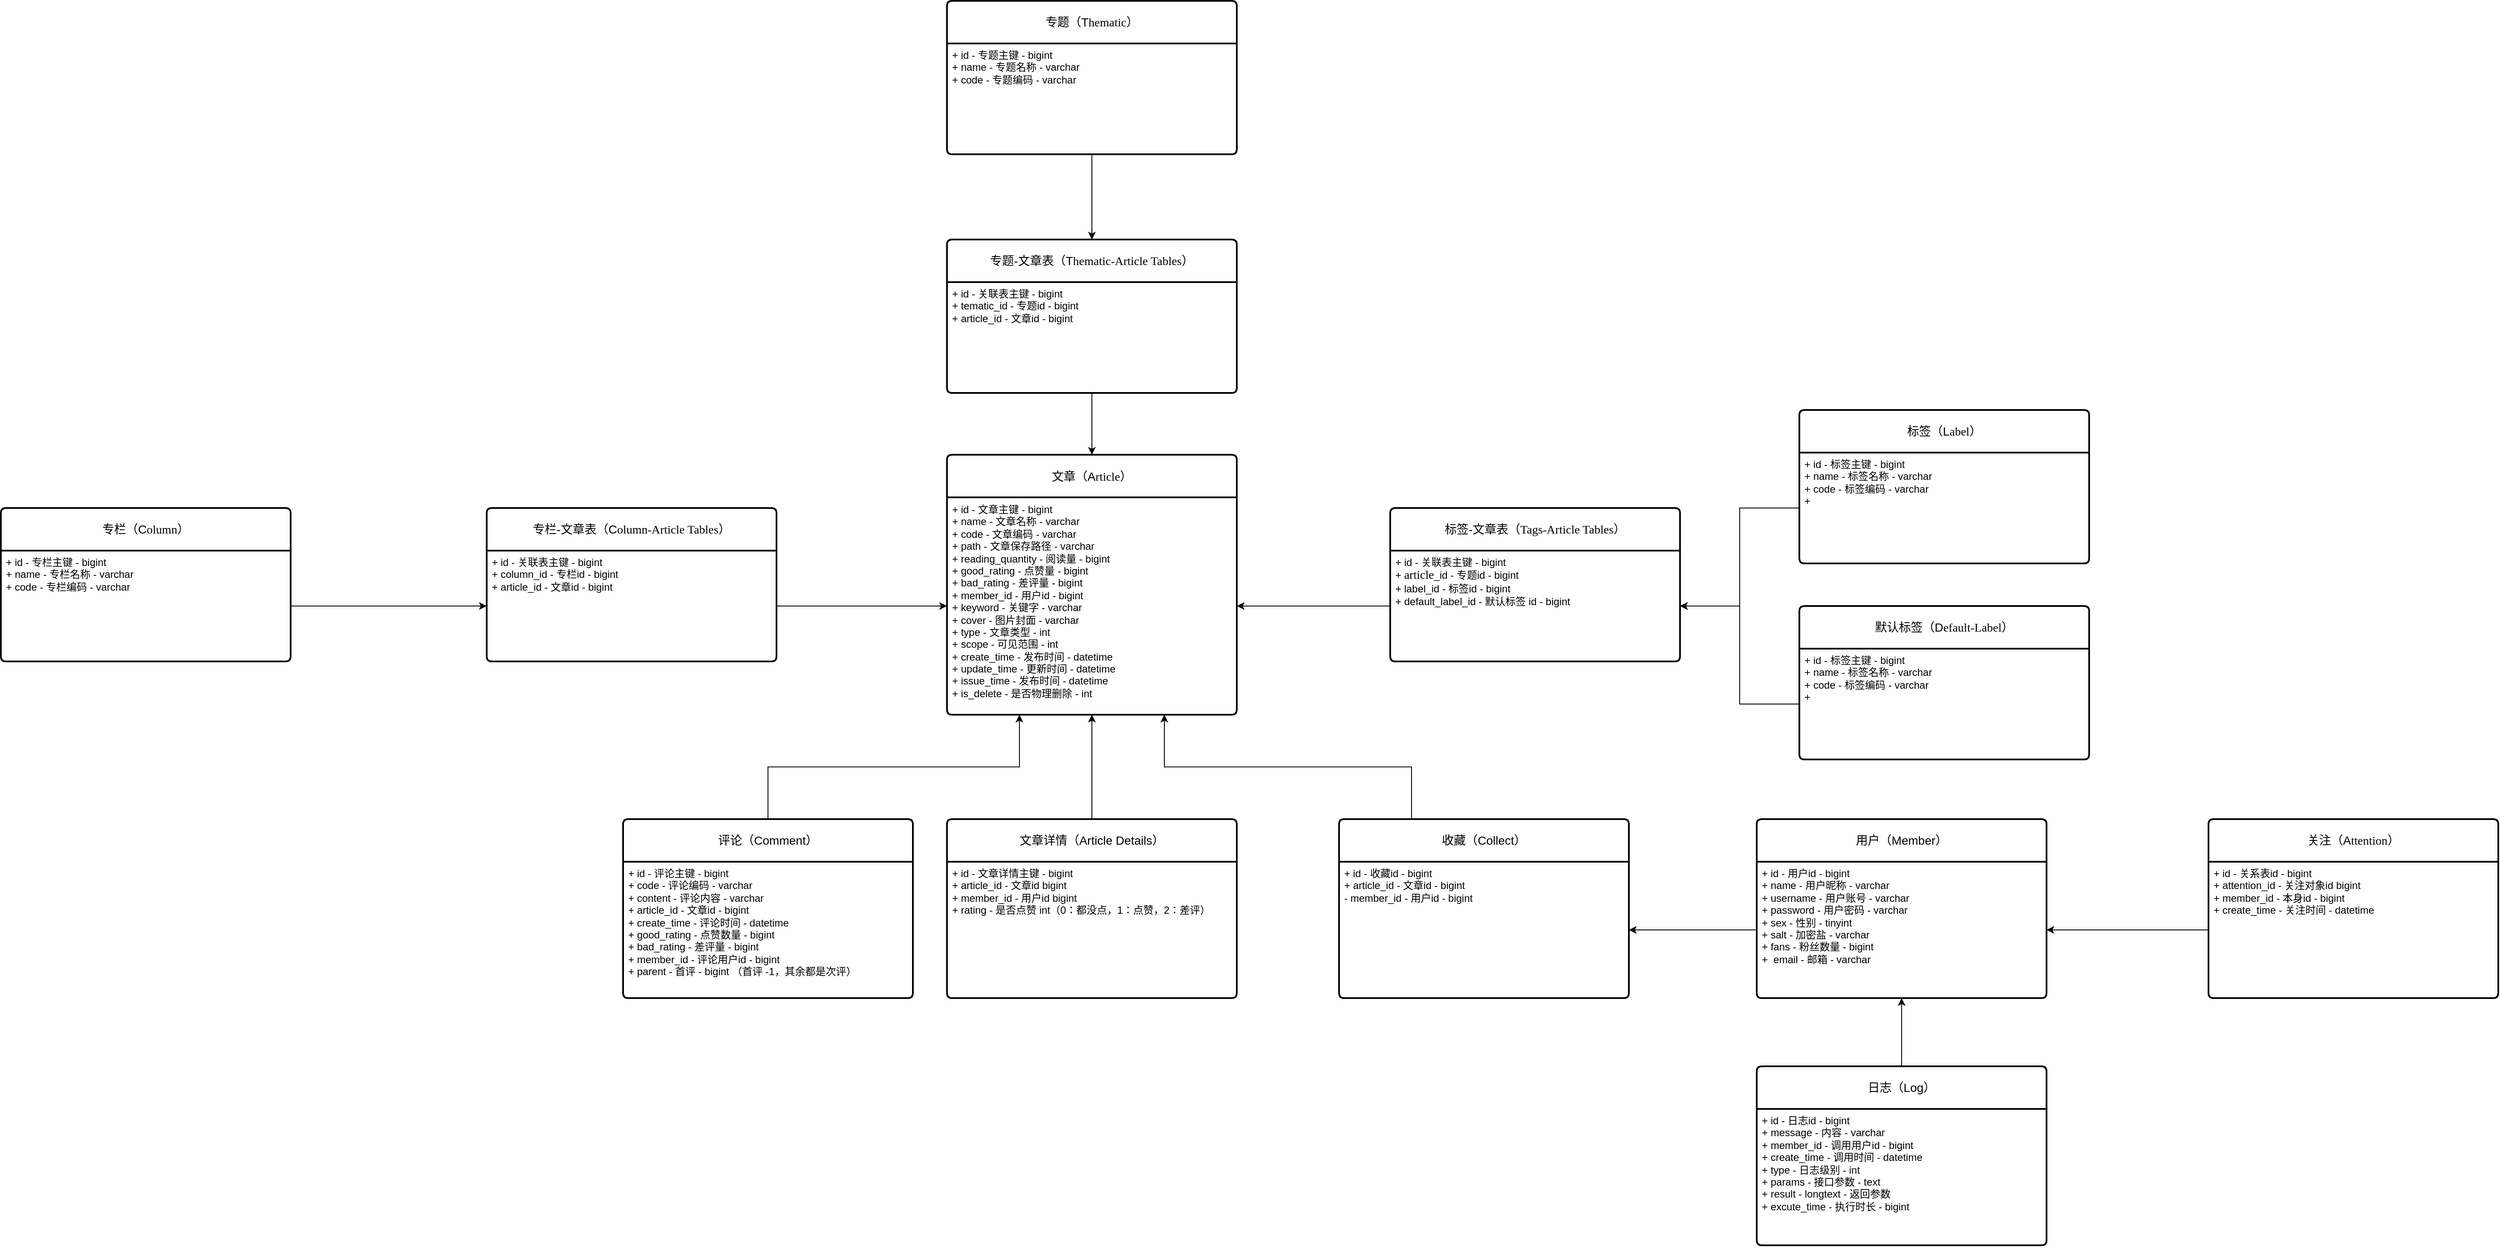 <mxfile version="27.0.6" pages="2">
  <diagram name="数据库结构" id="I1ErNXHB0BoW2DpfOcAM">
    <mxGraphModel dx="3080" dy="1946" grid="1" gridSize="10" guides="1" tooltips="1" connect="1" arrows="1" fold="1" page="1" pageScale="1" pageWidth="827" pageHeight="1169" math="0" shadow="0">
      <root>
        <mxCell id="0" />
        <mxCell id="1" parent="0" />
        <mxCell id="AwYpqpUh4EfOczfZwocW-6" value="专题（T&lt;span style=&quot;font-family: 微软雅黑; text-align: start; white-space-collapse: preserve;&quot;&gt;hematic&lt;/span&gt;）" style="swimlane;childLayout=stackLayout;horizontal=1;startSize=50;horizontalStack=0;rounded=1;fontSize=14;fontStyle=0;strokeWidth=2;resizeParent=0;resizeLast=1;shadow=0;dashed=0;align=center;arcSize=4;whiteSpace=wrap;html=1;" parent="1" vertex="1">
          <mxGeometry x="100" y="-280" width="340" height="180" as="geometry" />
        </mxCell>
        <mxCell id="AwYpqpUh4EfOczfZwocW-7" value="+ id - 专题主键 - bigint&lt;br&gt;+ name - 专题名称 - varchar&lt;br&gt;+ code - 专题编码 - varchar" style="align=left;strokeColor=none;fillColor=none;spacingLeft=4;spacingRight=4;fontSize=12;verticalAlign=top;resizable=0;rotatable=0;part=1;html=1;whiteSpace=wrap;" parent="AwYpqpUh4EfOczfZwocW-6" vertex="1">
          <mxGeometry y="50" width="340" height="130" as="geometry" />
        </mxCell>
        <mxCell id="AwYpqpUh4EfOczfZwocW-9" value="标签（L&lt;span style=&quot;font-family: 微软雅黑; text-align: start; white-space-collapse: preserve;&quot;&gt;abel&lt;/span&gt;）" style="swimlane;childLayout=stackLayout;horizontal=1;startSize=50;horizontalStack=0;rounded=1;fontSize=14;fontStyle=0;strokeWidth=2;resizeParent=0;resizeLast=1;shadow=0;dashed=0;align=center;arcSize=4;whiteSpace=wrap;html=1;" parent="1" vertex="1">
          <mxGeometry x="1100" y="200" width="340" height="180" as="geometry" />
        </mxCell>
        <mxCell id="AwYpqpUh4EfOczfZwocW-10" value="+ id - 标签主键 - bigint&lt;br&gt;+ name - 标签名称 - varchar&lt;br&gt;+ code - 标签编码 - varchar&lt;div&gt;+&amp;nbsp;&lt;/div&gt;" style="align=left;strokeColor=none;fillColor=none;spacingLeft=4;spacingRight=4;fontSize=12;verticalAlign=top;resizable=0;rotatable=0;part=1;html=1;whiteSpace=wrap;" parent="AwYpqpUh4EfOczfZwocW-9" vertex="1">
          <mxGeometry y="50" width="340" height="130" as="geometry" />
        </mxCell>
        <mxCell id="AwYpqpUh4EfOczfZwocW-11" value="标签-文章表（&lt;span style=&quot;font-family: 微软雅黑; text-align: start; white-space-collapse: preserve;&quot;&gt;Tags-Article Tables&lt;/span&gt;）" style="swimlane;childLayout=stackLayout;horizontal=1;startSize=50;horizontalStack=0;rounded=1;fontSize=14;fontStyle=0;strokeWidth=2;resizeParent=0;resizeLast=1;shadow=0;dashed=0;align=center;arcSize=4;whiteSpace=wrap;html=1;" parent="1" vertex="1">
          <mxGeometry x="620" y="315" width="340" height="180" as="geometry" />
        </mxCell>
        <mxCell id="AwYpqpUh4EfOczfZwocW-12" value="+ id - 关联表主键 - bigint&lt;div&gt;+ &lt;font face=&quot;微软雅黑&quot;&gt;&lt;span style=&quot;font-size: 14px; white-space-collapse: preserve;&quot;&gt;article&lt;/span&gt;&lt;/font&gt;_id - 专题id - bigint&lt;/div&gt;&lt;div&gt;+ label_id - 标签id - bigint&lt;/div&gt;&lt;div&gt;+ default_label_id - 默认标签 id - bigint&lt;/div&gt;" style="align=left;strokeColor=none;fillColor=none;spacingLeft=4;spacingRight=4;fontSize=12;verticalAlign=top;resizable=0;rotatable=0;part=1;html=1;whiteSpace=wrap;" parent="AwYpqpUh4EfOczfZwocW-11" vertex="1">
          <mxGeometry y="50" width="340" height="130" as="geometry" />
        </mxCell>
        <mxCell id="AwYpqpUh4EfOczfZwocW-13" value="默认标签（D&lt;span style=&quot;font-family: 微软雅黑; text-align: start; white-space-collapse: preserve;&quot;&gt;efault-L&lt;/span&gt;&lt;span style=&quot;font-family: 微软雅黑; text-align: start; white-space-collapse: preserve;&quot;&gt;abel&lt;/span&gt;）" style="swimlane;childLayout=stackLayout;horizontal=1;startSize=50;horizontalStack=0;rounded=1;fontSize=14;fontStyle=0;strokeWidth=2;resizeParent=0;resizeLast=1;shadow=0;dashed=0;align=center;arcSize=4;whiteSpace=wrap;html=1;" parent="1" vertex="1">
          <mxGeometry x="1100" y="430" width="340" height="180" as="geometry" />
        </mxCell>
        <mxCell id="AwYpqpUh4EfOczfZwocW-14" value="+ id - 标签主键 - bigint&lt;br&gt;+ name - 标签名称 - varchar&lt;br&gt;+ code - 标签编码 - varchar&lt;div&gt;+&amp;nbsp;&lt;/div&gt;" style="align=left;strokeColor=none;fillColor=none;spacingLeft=4;spacingRight=4;fontSize=12;verticalAlign=top;resizable=0;rotatable=0;part=1;html=1;whiteSpace=wrap;" parent="AwYpqpUh4EfOczfZwocW-13" vertex="1">
          <mxGeometry y="50" width="340" height="130" as="geometry" />
        </mxCell>
        <mxCell id="AwYpqpUh4EfOczfZwocW-15" value="文章（A&lt;span style=&quot;font-family: 微软雅黑; text-align: start; white-space-collapse: preserve;&quot;&gt;rticle&lt;/span&gt;）" style="swimlane;childLayout=stackLayout;horizontal=1;startSize=50;horizontalStack=0;rounded=1;fontSize=14;fontStyle=0;strokeWidth=2;resizeParent=0;resizeLast=1;shadow=0;dashed=0;align=center;arcSize=4;whiteSpace=wrap;html=1;" parent="1" vertex="1">
          <mxGeometry x="100" y="252.5" width="340" height="305" as="geometry" />
        </mxCell>
        <mxCell id="AwYpqpUh4EfOczfZwocW-16" value="+ id - 文章主键 - bigint&lt;br&gt;+ name - 文章名称 - varchar&lt;br&gt;+ code - 文章编码 - varchar&lt;div&gt;+ path - 文章保存路径 - varchar&lt;/div&gt;&lt;div&gt;+ reading_quantity - 阅读量 - bigint&lt;/div&gt;&lt;div&gt;+ good_rating - 点赞量 - bigint&lt;/div&gt;&lt;div&gt;+ bad_rating - 差评量 - bigint&lt;/div&gt;&lt;div&gt;+ member_id - 用户id - bigint&lt;/div&gt;&lt;div&gt;+ keyword - 关键字 - varchar&lt;/div&gt;&lt;div&gt;+ cover - 图片封面 - varchar&lt;/div&gt;&lt;div&gt;+ type - 文章类型 - int&lt;/div&gt;&lt;div&gt;+ scope - 可见范围 - int&lt;/div&gt;&lt;div&gt;+ create_time - 发布时间 - datetime&lt;/div&gt;&lt;div&gt;+ update_time - 更新时间 - datetime&lt;/div&gt;&lt;div&gt;+ issue_time - 发布时间 - datetime&lt;/div&gt;&lt;div&gt;+ is_delete - 是否物理删除 - int&lt;/div&gt;" style="align=left;strokeColor=none;fillColor=none;spacingLeft=4;spacingRight=4;fontSize=12;verticalAlign=top;resizable=0;rotatable=0;part=1;html=1;whiteSpace=wrap;" parent="AwYpqpUh4EfOczfZwocW-15" vertex="1">
          <mxGeometry y="50" width="340" height="255" as="geometry" />
        </mxCell>
        <mxCell id="AwYpqpUh4EfOczfZwocW-17" value="专题-文章表（T&lt;span style=&quot;font-family: 微软雅黑; text-align: start; white-space-collapse: preserve;&quot;&gt;hematic-Article Tables&lt;/span&gt;）" style="swimlane;childLayout=stackLayout;horizontal=1;startSize=50;horizontalStack=0;rounded=1;fontSize=14;fontStyle=0;strokeWidth=2;resizeParent=0;resizeLast=1;shadow=0;dashed=0;align=center;arcSize=4;whiteSpace=wrap;html=1;" parent="1" vertex="1">
          <mxGeometry x="100" width="340" height="180" as="geometry" />
        </mxCell>
        <mxCell id="AwYpqpUh4EfOczfZwocW-18" value="+ id - 关联表主键 - bigint&lt;br&gt;+ tematic_id - 专题id - bigint&lt;div&gt;+ article_id - 文章id - bigint&lt;/div&gt;" style="align=left;strokeColor=none;fillColor=none;spacingLeft=4;spacingRight=4;fontSize=12;verticalAlign=top;resizable=0;rotatable=0;part=1;html=1;whiteSpace=wrap;" parent="AwYpqpUh4EfOczfZwocW-17" vertex="1">
          <mxGeometry y="50" width="340" height="130" as="geometry" />
        </mxCell>
        <mxCell id="AwYpqpUh4EfOczfZwocW-19" value="专栏-文章表（C&lt;span style=&quot;font-family: 微软雅黑; text-align: start; white-space-collapse: preserve;&quot;&gt;olumn-Article Tables&lt;/span&gt;）" style="swimlane;childLayout=stackLayout;horizontal=1;startSize=50;horizontalStack=0;rounded=1;fontSize=14;fontStyle=0;strokeWidth=2;resizeParent=0;resizeLast=1;shadow=0;dashed=0;align=center;arcSize=4;whiteSpace=wrap;html=1;" parent="1" vertex="1">
          <mxGeometry x="-440" y="315" width="340" height="180" as="geometry" />
        </mxCell>
        <mxCell id="AwYpqpUh4EfOczfZwocW-20" value="+ id - 关联表主键 - bigint&lt;br&gt;+ column_id - 专栏id - bigint&lt;br&gt;+ article_id - 文章id - bigint" style="align=left;strokeColor=none;fillColor=none;spacingLeft=4;spacingRight=4;fontSize=12;verticalAlign=top;resizable=0;rotatable=0;part=1;html=1;whiteSpace=wrap;" parent="AwYpqpUh4EfOczfZwocW-19" vertex="1">
          <mxGeometry y="50" width="340" height="130" as="geometry" />
        </mxCell>
        <mxCell id="AwYpqpUh4EfOczfZwocW-21" value="专栏（C&lt;span style=&quot;font-family: 微软雅黑; text-align: start; white-space-collapse: preserve;&quot;&gt;olumn&lt;/span&gt;）" style="swimlane;childLayout=stackLayout;horizontal=1;startSize=50;horizontalStack=0;rounded=1;fontSize=14;fontStyle=0;strokeWidth=2;resizeParent=0;resizeLast=1;shadow=0;dashed=0;align=center;arcSize=4;whiteSpace=wrap;html=1;" parent="1" vertex="1">
          <mxGeometry x="-1010" y="315" width="340" height="180" as="geometry" />
        </mxCell>
        <mxCell id="AwYpqpUh4EfOczfZwocW-22" value="+ id - 专栏主键 - bigint&lt;br&gt;+ name - 专栏名称 - varchar&lt;br&gt;+ code - 专栏编码 - varchar" style="align=left;strokeColor=none;fillColor=none;spacingLeft=4;spacingRight=4;fontSize=12;verticalAlign=top;resizable=0;rotatable=0;part=1;html=1;whiteSpace=wrap;" parent="AwYpqpUh4EfOczfZwocW-21" vertex="1">
          <mxGeometry y="50" width="340" height="130" as="geometry" />
        </mxCell>
        <mxCell id="AwYpqpUh4EfOczfZwocW-23" style="edgeStyle=orthogonalEdgeStyle;rounded=0;orthogonalLoop=1;jettySize=auto;html=1;exitX=0.5;exitY=1;exitDx=0;exitDy=0;entryX=0.5;entryY=0;entryDx=0;entryDy=0;" parent="1" source="AwYpqpUh4EfOczfZwocW-18" target="AwYpqpUh4EfOczfZwocW-15" edge="1">
          <mxGeometry relative="1" as="geometry" />
        </mxCell>
        <mxCell id="AwYpqpUh4EfOczfZwocW-24" style="edgeStyle=orthogonalEdgeStyle;rounded=0;orthogonalLoop=1;jettySize=auto;html=1;exitX=0;exitY=0.5;exitDx=0;exitDy=0;entryX=1;entryY=0.5;entryDx=0;entryDy=0;" parent="1" source="AwYpqpUh4EfOczfZwocW-12" target="AwYpqpUh4EfOczfZwocW-16" edge="1">
          <mxGeometry relative="1" as="geometry" />
        </mxCell>
        <mxCell id="AwYpqpUh4EfOczfZwocW-25" style="edgeStyle=orthogonalEdgeStyle;rounded=0;orthogonalLoop=1;jettySize=auto;html=1;exitX=1;exitY=0.5;exitDx=0;exitDy=0;entryX=0;entryY=0.5;entryDx=0;entryDy=0;" parent="1" source="AwYpqpUh4EfOczfZwocW-20" target="AwYpqpUh4EfOczfZwocW-16" edge="1">
          <mxGeometry relative="1" as="geometry" />
        </mxCell>
        <mxCell id="AwYpqpUh4EfOczfZwocW-26" style="edgeStyle=orthogonalEdgeStyle;rounded=0;orthogonalLoop=1;jettySize=auto;html=1;exitX=0.5;exitY=1;exitDx=0;exitDy=0;" parent="1" source="AwYpqpUh4EfOczfZwocW-7" target="AwYpqpUh4EfOczfZwocW-17" edge="1">
          <mxGeometry relative="1" as="geometry" />
        </mxCell>
        <mxCell id="AwYpqpUh4EfOczfZwocW-27" style="edgeStyle=orthogonalEdgeStyle;rounded=0;orthogonalLoop=1;jettySize=auto;html=1;exitX=0;exitY=0.5;exitDx=0;exitDy=0;entryX=1;entryY=0.5;entryDx=0;entryDy=0;" parent="1" source="AwYpqpUh4EfOczfZwocW-10" target="AwYpqpUh4EfOczfZwocW-12" edge="1">
          <mxGeometry relative="1" as="geometry" />
        </mxCell>
        <mxCell id="AwYpqpUh4EfOczfZwocW-29" style="edgeStyle=orthogonalEdgeStyle;rounded=0;orthogonalLoop=1;jettySize=auto;html=1;exitX=0;exitY=0.5;exitDx=0;exitDy=0;entryX=1;entryY=0.5;entryDx=0;entryDy=0;" parent="1" source="AwYpqpUh4EfOczfZwocW-14" target="AwYpqpUh4EfOczfZwocW-12" edge="1">
          <mxGeometry relative="1" as="geometry" />
        </mxCell>
        <mxCell id="AwYpqpUh4EfOczfZwocW-30" style="edgeStyle=orthogonalEdgeStyle;rounded=0;orthogonalLoop=1;jettySize=auto;html=1;exitX=1;exitY=0.5;exitDx=0;exitDy=0;" parent="1" source="AwYpqpUh4EfOczfZwocW-22" target="AwYpqpUh4EfOczfZwocW-20" edge="1">
          <mxGeometry relative="1" as="geometry" />
        </mxCell>
        <mxCell id="ytZSGSwfcOSJs34K6wdh-1" style="edgeStyle=orthogonalEdgeStyle;rounded=0;orthogonalLoop=1;jettySize=auto;html=1;exitX=0.5;exitY=0;exitDx=0;exitDy=0;entryX=0.25;entryY=1;entryDx=0;entryDy=0;" parent="1" source="AwYpqpUh4EfOczfZwocW-33" target="AwYpqpUh4EfOczfZwocW-16" edge="1">
          <mxGeometry relative="1" as="geometry" />
        </mxCell>
        <mxCell id="AwYpqpUh4EfOczfZwocW-33" value="&lt;div style=&quot;text-align: start;&quot;&gt;评论（Comment）&lt;/div&gt;" style="swimlane;childLayout=stackLayout;horizontal=1;startSize=50;horizontalStack=0;rounded=1;fontSize=14;fontStyle=0;strokeWidth=2;resizeParent=0;resizeLast=1;shadow=0;dashed=0;align=center;arcSize=4;whiteSpace=wrap;html=1;" parent="1" vertex="1">
          <mxGeometry x="-280" y="680" width="340" height="210" as="geometry" />
        </mxCell>
        <mxCell id="AwYpqpUh4EfOczfZwocW-34" value="+ id - 评论主键 - bigint&lt;div&gt;+ code - 评论编码 - varchar&lt;/div&gt;&lt;div&gt;+ content - 评论内容 - varchar&lt;/div&gt;&lt;div&gt;+ article_id - 文章id - bigint&lt;/div&gt;&lt;div&gt;+ create_time - 评论时间 - datetime&lt;/div&gt;&lt;div&gt;+ good_rating - 点赞数量 - bigint&lt;/div&gt;&lt;div&gt;+ bad_rating - 差评量 - bigint&lt;/div&gt;&lt;div&gt;+ member_id - 评论用户id - bigint&lt;/div&gt;&lt;div&gt;+ parent - 首评 - bigint （首评 -1，其余都是次评）&lt;/div&gt;" style="align=left;strokeColor=none;fillColor=none;spacingLeft=4;spacingRight=4;fontSize=12;verticalAlign=top;resizable=0;rotatable=0;part=1;html=1;whiteSpace=wrap;" parent="AwYpqpUh4EfOczfZwocW-33" vertex="1">
          <mxGeometry y="50" width="340" height="160" as="geometry" />
        </mxCell>
        <mxCell id="HQ80uJ3TJS0k1r7bCMIQ-3" style="edgeStyle=orthogonalEdgeStyle;rounded=0;orthogonalLoop=1;jettySize=auto;html=1;exitX=0.5;exitY=0;exitDx=0;exitDy=0;entryX=0.5;entryY=1;entryDx=0;entryDy=0;" parent="1" source="HQ80uJ3TJS0k1r7bCMIQ-1" target="AwYpqpUh4EfOczfZwocW-16" edge="1">
          <mxGeometry relative="1" as="geometry" />
        </mxCell>
        <mxCell id="HQ80uJ3TJS0k1r7bCMIQ-1" value="&lt;div style=&quot;text-align: start;&quot;&gt;文章详情（Article Details）&lt;/div&gt;" style="swimlane;childLayout=stackLayout;horizontal=1;startSize=50;horizontalStack=0;rounded=1;fontSize=14;fontStyle=0;strokeWidth=2;resizeParent=0;resizeLast=1;shadow=0;dashed=0;align=center;arcSize=4;whiteSpace=wrap;html=1;" parent="1" vertex="1">
          <mxGeometry x="100" y="680" width="340" height="210" as="geometry" />
        </mxCell>
        <mxCell id="HQ80uJ3TJS0k1r7bCMIQ-2" value="+ id - 文章详情主键 - bigint&lt;div&gt;+ article_id - 文章id bigint&lt;/div&gt;&lt;div&gt;+ member_id - 用户id bigint&lt;/div&gt;&lt;div&gt;+ rating - 是否点赞 int（0：都没点，1：点赞，2：差评）&lt;/div&gt;" style="align=left;strokeColor=none;fillColor=none;spacingLeft=4;spacingRight=4;fontSize=12;verticalAlign=top;resizable=0;rotatable=0;part=1;html=1;whiteSpace=wrap;" parent="HQ80uJ3TJS0k1r7bCMIQ-1" vertex="1">
          <mxGeometry y="50" width="340" height="160" as="geometry" />
        </mxCell>
        <mxCell id="HQ80uJ3TJS0k1r7bCMIQ-4" value="&lt;div style=&quot;text-align: start;&quot;&gt;用户（Member）&lt;/div&gt;" style="swimlane;childLayout=stackLayout;horizontal=1;startSize=50;horizontalStack=0;rounded=1;fontSize=14;fontStyle=0;strokeWidth=2;resizeParent=0;resizeLast=1;shadow=0;dashed=0;align=center;arcSize=4;whiteSpace=wrap;html=1;" parent="1" vertex="1">
          <mxGeometry x="1050" y="680" width="340" height="210" as="geometry" />
        </mxCell>
        <mxCell id="HQ80uJ3TJS0k1r7bCMIQ-5" value="+ id - 用户id - bigint&lt;div&gt;+ name - 用户昵称 - varchar&lt;/div&gt;&lt;div&gt;+ username - 用户账号 - varchar&lt;/div&gt;&lt;div&gt;+ password - 用户密码 - varchar&lt;/div&gt;&lt;div&gt;+ sex - 性别 - tinyint&lt;/div&gt;&lt;div&gt;+ salt - 加密盐 - varchar&lt;/div&gt;&lt;div&gt;+ fans - 粉丝数量 - bigint&lt;/div&gt;&lt;div&gt;&lt;span style=&quot;background-color: transparent; color: light-dark(rgb(0, 0, 0), rgb(255, 255, 255));&quot;&gt;+&amp;nbsp; email - 邮箱 - varchar&lt;/span&gt;&lt;/div&gt;" style="align=left;strokeColor=none;fillColor=none;spacingLeft=4;spacingRight=4;fontSize=12;verticalAlign=top;resizable=0;rotatable=0;part=1;html=1;whiteSpace=wrap;" parent="HQ80uJ3TJS0k1r7bCMIQ-4" vertex="1">
          <mxGeometry y="50" width="340" height="160" as="geometry" />
        </mxCell>
        <mxCell id="HQ80uJ3TJS0k1r7bCMIQ-12" style="edgeStyle=orthogonalEdgeStyle;rounded=0;orthogonalLoop=1;jettySize=auto;html=1;exitX=0.5;exitY=0;exitDx=0;exitDy=0;entryX=0.5;entryY=1;entryDx=0;entryDy=0;" parent="1" source="HQ80uJ3TJS0k1r7bCMIQ-6" target="HQ80uJ3TJS0k1r7bCMIQ-5" edge="1">
          <mxGeometry relative="1" as="geometry" />
        </mxCell>
        <mxCell id="HQ80uJ3TJS0k1r7bCMIQ-6" value="&lt;div style=&quot;text-align: start;&quot;&gt;日志（Log）&lt;/div&gt;" style="swimlane;childLayout=stackLayout;horizontal=1;startSize=50;horizontalStack=0;rounded=1;fontSize=14;fontStyle=0;strokeWidth=2;resizeParent=0;resizeLast=1;shadow=0;dashed=0;align=center;arcSize=4;whiteSpace=wrap;html=1;" parent="1" vertex="1">
          <mxGeometry x="1050" y="970" width="340" height="210" as="geometry" />
        </mxCell>
        <mxCell id="HQ80uJ3TJS0k1r7bCMIQ-7" value="+ id - 日志id - bigint&lt;div&gt;+ message - 内容 - varchar&lt;/div&gt;&lt;div&gt;+ member_id - 调用用户id - bigint&lt;/div&gt;&lt;div&gt;+ create_time - 调用时间 - datetime&lt;/div&gt;&lt;div&gt;+ type - 日志级别 - int&lt;/div&gt;&lt;div&gt;+ params - 接口参数 - text&lt;/div&gt;&lt;div&gt;+ result - longtext - 返回参数&lt;/div&gt;&lt;div&gt;+ excute_time - 执行时长 - bigint&lt;/div&gt;" style="align=left;strokeColor=none;fillColor=none;spacingLeft=4;spacingRight=4;fontSize=12;verticalAlign=top;resizable=0;rotatable=0;part=1;html=1;whiteSpace=wrap;" parent="HQ80uJ3TJS0k1r7bCMIQ-6" vertex="1">
          <mxGeometry y="50" width="340" height="160" as="geometry" />
        </mxCell>
        <mxCell id="HQ80uJ3TJS0k1r7bCMIQ-11" style="edgeStyle=orthogonalEdgeStyle;rounded=0;orthogonalLoop=1;jettySize=auto;html=1;exitX=0.25;exitY=0;exitDx=0;exitDy=0;entryX=0.75;entryY=1;entryDx=0;entryDy=0;" parent="1" source="HQ80uJ3TJS0k1r7bCMIQ-8" target="AwYpqpUh4EfOczfZwocW-16" edge="1">
          <mxGeometry relative="1" as="geometry" />
        </mxCell>
        <mxCell id="HQ80uJ3TJS0k1r7bCMIQ-8" value="&lt;div style=&quot;text-align: start;&quot;&gt;收藏（Collect）&lt;/div&gt;" style="swimlane;childLayout=stackLayout;horizontal=1;startSize=50;horizontalStack=0;rounded=1;fontSize=14;fontStyle=0;strokeWidth=2;resizeParent=0;resizeLast=1;shadow=0;dashed=0;align=center;arcSize=4;whiteSpace=wrap;html=1;" parent="1" vertex="1">
          <mxGeometry x="560" y="680" width="340" height="210" as="geometry" />
        </mxCell>
        <mxCell id="HQ80uJ3TJS0k1r7bCMIQ-9" value="+ id - 收藏id - bigint&lt;div&gt;+ article_id - 文章id - bigint&lt;/div&gt;&lt;div&gt;- member_id - 用户id - bigint&lt;/div&gt;" style="align=left;strokeColor=none;fillColor=none;spacingLeft=4;spacingRight=4;fontSize=12;verticalAlign=top;resizable=0;rotatable=0;part=1;html=1;whiteSpace=wrap;" parent="HQ80uJ3TJS0k1r7bCMIQ-8" vertex="1">
          <mxGeometry y="50" width="340" height="160" as="geometry" />
        </mxCell>
        <mxCell id="HQ80uJ3TJS0k1r7bCMIQ-10" style="edgeStyle=orthogonalEdgeStyle;rounded=0;orthogonalLoop=1;jettySize=auto;html=1;exitX=0;exitY=0.5;exitDx=0;exitDy=0;entryX=1;entryY=0.5;entryDx=0;entryDy=0;" parent="1" source="HQ80uJ3TJS0k1r7bCMIQ-5" target="HQ80uJ3TJS0k1r7bCMIQ-9" edge="1">
          <mxGeometry relative="1" as="geometry" />
        </mxCell>
        <mxCell id="HQ80uJ3TJS0k1r7bCMIQ-15" value="&lt;div style=&quot;text-align: start;&quot;&gt;关注（A&lt;span style=&quot;white-space-collapse: preserve; font-family: 微软雅黑;&quot;&gt;ttention&lt;/span&gt;）&lt;br&gt;&lt;/div&gt;" style="swimlane;childLayout=stackLayout;horizontal=1;startSize=50;horizontalStack=0;rounded=1;fontSize=14;fontStyle=0;strokeWidth=2;resizeParent=0;resizeLast=1;shadow=0;dashed=0;align=center;arcSize=4;whiteSpace=wrap;html=1;" parent="1" vertex="1">
          <mxGeometry x="1580" y="680" width="340" height="210" as="geometry" />
        </mxCell>
        <mxCell id="HQ80uJ3TJS0k1r7bCMIQ-16" value="+ id - 关系表id - bigint&lt;div&gt;+ attention_id - 关注对象id bigint&lt;/div&gt;&lt;div&gt;+ member_id - 本身id - bigint&lt;/div&gt;&lt;div&gt;+ create_time - 关注时间 - datetime&lt;/div&gt;" style="align=left;strokeColor=none;fillColor=none;spacingLeft=4;spacingRight=4;fontSize=12;verticalAlign=top;resizable=0;rotatable=0;part=1;html=1;whiteSpace=wrap;" parent="HQ80uJ3TJS0k1r7bCMIQ-15" vertex="1">
          <mxGeometry y="50" width="340" height="160" as="geometry" />
        </mxCell>
        <mxCell id="HQ80uJ3TJS0k1r7bCMIQ-17" style="edgeStyle=orthogonalEdgeStyle;rounded=0;orthogonalLoop=1;jettySize=auto;html=1;exitX=0;exitY=0.5;exitDx=0;exitDy=0;" parent="1" source="HQ80uJ3TJS0k1r7bCMIQ-16" target="HQ80uJ3TJS0k1r7bCMIQ-5" edge="1">
          <mxGeometry relative="1" as="geometry" />
        </mxCell>
      </root>
    </mxGraphModel>
  </diagram>
  <diagram id="weSTDpT5rXTfGD1hPrS9" name="评论区实现原理">
    <mxGraphModel dx="1188" dy="648" grid="1" gridSize="10" guides="1" tooltips="1" connect="1" arrows="1" fold="1" page="1" pageScale="1" pageWidth="827" pageHeight="1169" math="0" shadow="0">
      <root>
        <mxCell id="0" />
        <mxCell id="1" parent="0" />
        <mxCell id="nXwIMKww6mUc8uqGvv5m-1" value="首评" style="rounded=1;whiteSpace=wrap;html=1;" vertex="1" parent="1">
          <mxGeometry x="40" y="270" width="120" height="60" as="geometry" />
        </mxCell>
        <mxCell id="nXwIMKww6mUc8uqGvv5m-22" style="edgeStyle=orthogonalEdgeStyle;rounded=0;orthogonalLoop=1;jettySize=auto;html=1;exitX=0;exitY=0.5;exitDx=0;exitDy=0;entryX=1;entryY=0.5;entryDx=0;entryDy=0;" edge="1" parent="1" source="nXwIMKww6mUc8uqGvv5m-2" target="nXwIMKww6mUc8uqGvv5m-1">
          <mxGeometry relative="1" as="geometry" />
        </mxCell>
        <mxCell id="nDFssBVvb_U1L88ROul1-1" style="edgeStyle=orthogonalEdgeStyle;rounded=0;orthogonalLoop=1;jettySize=auto;html=1;exitX=0.5;exitY=0;exitDx=0;exitDy=0;fillColor=#f8cecc;strokeColor=#b85450;" edge="1" parent="1" source="nXwIMKww6mUc8uqGvv5m-2" target="nXwIMKww6mUc8uqGvv5m-1">
          <mxGeometry relative="1" as="geometry" />
        </mxCell>
        <mxCell id="nXwIMKww6mUc8uqGvv5m-2" value="次评" style="rounded=1;whiteSpace=wrap;html=1;" vertex="1" parent="1">
          <mxGeometry x="270" y="140" width="120" height="60" as="geometry" />
        </mxCell>
        <mxCell id="nXwIMKww6mUc8uqGvv5m-24" style="edgeStyle=orthogonalEdgeStyle;rounded=0;orthogonalLoop=1;jettySize=auto;html=1;exitX=0;exitY=0.5;exitDx=0;exitDy=0;entryX=1;entryY=0.5;entryDx=0;entryDy=0;" edge="1" parent="1" source="nXwIMKww6mUc8uqGvv5m-3" target="nXwIMKww6mUc8uqGvv5m-1">
          <mxGeometry relative="1" as="geometry" />
        </mxCell>
        <mxCell id="nXwIMKww6mUc8uqGvv5m-3" value="次评" style="rounded=1;whiteSpace=wrap;html=1;" vertex="1" parent="1">
          <mxGeometry x="270" y="270" width="120" height="60" as="geometry" />
        </mxCell>
        <mxCell id="nXwIMKww6mUc8uqGvv5m-26" style="edgeStyle=orthogonalEdgeStyle;rounded=0;orthogonalLoop=1;jettySize=auto;html=1;exitX=0;exitY=0.5;exitDx=0;exitDy=0;entryX=1;entryY=0.5;entryDx=0;entryDy=0;" edge="1" parent="1" source="nXwIMKww6mUc8uqGvv5m-4" target="nXwIMKww6mUc8uqGvv5m-1">
          <mxGeometry relative="1" as="geometry" />
        </mxCell>
        <mxCell id="nXwIMKww6mUc8uqGvv5m-4" value="次评" style="rounded=1;whiteSpace=wrap;html=1;" vertex="1" parent="1">
          <mxGeometry x="270" y="380" width="120" height="60" as="geometry" />
        </mxCell>
        <mxCell id="nXwIMKww6mUc8uqGvv5m-16" style="edgeStyle=orthogonalEdgeStyle;rounded=0;orthogonalLoop=1;jettySize=auto;html=1;exitX=0;exitY=0.5;exitDx=0;exitDy=0;" edge="1" parent="1" source="nXwIMKww6mUc8uqGvv5m-5" target="nXwIMKww6mUc8uqGvv5m-2">
          <mxGeometry relative="1" as="geometry" />
        </mxCell>
        <mxCell id="nDFssBVvb_U1L88ROul1-3" style="edgeStyle=orthogonalEdgeStyle;rounded=0;orthogonalLoop=1;jettySize=auto;html=1;exitX=0.5;exitY=0;exitDx=0;exitDy=0;entryX=0.75;entryY=0;entryDx=0;entryDy=0;fillColor=#ffe6cc;strokeColor=#d79b00;" edge="1" parent="1" source="nXwIMKww6mUc8uqGvv5m-5" target="nXwIMKww6mUc8uqGvv5m-2">
          <mxGeometry relative="1" as="geometry" />
        </mxCell>
        <mxCell id="nXwIMKww6mUc8uqGvv5m-5" value="回复" style="rounded=1;whiteSpace=wrap;html=1;" vertex="1" parent="1">
          <mxGeometry x="480" y="140" width="120" height="60" as="geometry" />
        </mxCell>
        <mxCell id="nXwIMKww6mUc8uqGvv5m-21" style="edgeStyle=orthogonalEdgeStyle;rounded=0;orthogonalLoop=1;jettySize=auto;html=1;exitX=0;exitY=0.5;exitDx=0;exitDy=0;" edge="1" parent="1" source="nXwIMKww6mUc8uqGvv5m-6" target="nXwIMKww6mUc8uqGvv5m-5">
          <mxGeometry relative="1" as="geometry" />
        </mxCell>
        <mxCell id="nDFssBVvb_U1L88ROul1-5" style="edgeStyle=orthogonalEdgeStyle;rounded=0;orthogonalLoop=1;jettySize=auto;html=1;exitX=0.5;exitY=0;exitDx=0;exitDy=0;entryX=0.75;entryY=0;entryDx=0;entryDy=0;fillColor=#f8cecc;strokeColor=#b85450;" edge="1" parent="1" source="nXwIMKww6mUc8uqGvv5m-6" target="nXwIMKww6mUc8uqGvv5m-5">
          <mxGeometry relative="1" as="geometry" />
        </mxCell>
        <mxCell id="nXwIMKww6mUc8uqGvv5m-6" value="回复" style="rounded=1;whiteSpace=wrap;html=1;" vertex="1" parent="1">
          <mxGeometry x="660" y="140" width="120" height="60" as="geometry" />
        </mxCell>
        <mxCell id="nXwIMKww6mUc8uqGvv5m-17" style="edgeStyle=orthogonalEdgeStyle;rounded=0;orthogonalLoop=1;jettySize=auto;html=1;exitX=0;exitY=0.5;exitDx=0;exitDy=0;entryX=1;entryY=0.5;entryDx=0;entryDy=0;" edge="1" parent="1" source="nXwIMKww6mUc8uqGvv5m-7" target="nXwIMKww6mUc8uqGvv5m-3">
          <mxGeometry relative="1" as="geometry" />
        </mxCell>
        <mxCell id="nXwIMKww6mUc8uqGvv5m-7" value="回复" style="rounded=1;whiteSpace=wrap;html=1;" vertex="1" parent="1">
          <mxGeometry x="480" y="270" width="120" height="60" as="geometry" />
        </mxCell>
        <mxCell id="nXwIMKww6mUc8uqGvv5m-20" style="edgeStyle=orthogonalEdgeStyle;rounded=0;orthogonalLoop=1;jettySize=auto;html=1;exitX=0;exitY=0.5;exitDx=0;exitDy=0;entryX=1;entryY=0.5;entryDx=0;entryDy=0;" edge="1" parent="1" source="nXwIMKww6mUc8uqGvv5m-8" target="nXwIMKww6mUc8uqGvv5m-7">
          <mxGeometry relative="1" as="geometry" />
        </mxCell>
        <mxCell id="nXwIMKww6mUc8uqGvv5m-8" value="回复" style="rounded=1;whiteSpace=wrap;html=1;" vertex="1" parent="1">
          <mxGeometry x="670" y="270" width="120" height="60" as="geometry" />
        </mxCell>
        <mxCell id="nXwIMKww6mUc8uqGvv5m-18" style="edgeStyle=orthogonalEdgeStyle;rounded=0;orthogonalLoop=1;jettySize=auto;html=1;exitX=0;exitY=0.5;exitDx=0;exitDy=0;entryX=1;entryY=0.5;entryDx=0;entryDy=0;" edge="1" parent="1" source="nXwIMKww6mUc8uqGvv5m-9" target="nXwIMKww6mUc8uqGvv5m-4">
          <mxGeometry relative="1" as="geometry" />
        </mxCell>
        <mxCell id="nXwIMKww6mUc8uqGvv5m-9" value="回复" style="rounded=1;whiteSpace=wrap;html=1;" vertex="1" parent="1">
          <mxGeometry x="480" y="380" width="120" height="60" as="geometry" />
        </mxCell>
        <mxCell id="nXwIMKww6mUc8uqGvv5m-19" style="edgeStyle=orthogonalEdgeStyle;rounded=0;orthogonalLoop=1;jettySize=auto;html=1;exitX=0;exitY=0.5;exitDx=0;exitDy=0;entryX=1;entryY=0.5;entryDx=0;entryDy=0;" edge="1" parent="1" source="nXwIMKww6mUc8uqGvv5m-10" target="nXwIMKww6mUc8uqGvv5m-9">
          <mxGeometry relative="1" as="geometry" />
        </mxCell>
        <mxCell id="nXwIMKww6mUc8uqGvv5m-10" value="回复" style="rounded=1;whiteSpace=wrap;html=1;" vertex="1" parent="1">
          <mxGeometry x="670" y="380" width="120" height="60" as="geometry" />
        </mxCell>
        <mxCell id="nDFssBVvb_U1L88ROul1-2" value="绑定id" style="text;html=1;align=center;verticalAlign=middle;whiteSpace=wrap;rounded=0;" vertex="1" parent="1">
          <mxGeometry x="140" y="90" width="60" height="30" as="geometry" />
        </mxCell>
        <mxCell id="nDFssBVvb_U1L88ROul1-4" value="绑定id" style="text;html=1;align=center;verticalAlign=middle;whiteSpace=wrap;rounded=0;" vertex="1" parent="1">
          <mxGeometry x="410" y="90" width="60" height="30" as="geometry" />
        </mxCell>
        <mxCell id="nDFssBVvb_U1L88ROul1-6" value="绑定id" style="text;html=1;align=center;verticalAlign=middle;whiteSpace=wrap;rounded=0;" vertex="1" parent="1">
          <mxGeometry x="610" y="90" width="60" height="30" as="geometry" />
        </mxCell>
        <mxCell id="U-kd55ZybFCbnlOvCkdw-1" value="" style="rounded=0;whiteSpace=wrap;html=1;" vertex="1" parent="1">
          <mxGeometry x="140" y="780" width="120" height="350" as="geometry" />
        </mxCell>
        <mxCell id="U-kd55ZybFCbnlOvCkdw-2" value="数据1" style="rounded=1;whiteSpace=wrap;html=1;fillColor=#dae8fc;strokeColor=#6c8ebf;" vertex="1" parent="1">
          <mxGeometry x="140" y="1070" width="120" height="60" as="geometry" />
        </mxCell>
        <mxCell id="U-kd55ZybFCbnlOvCkdw-3" value="数据2" style="rounded=1;whiteSpace=wrap;html=1;fillColor=#d5e8d4;strokeColor=#82b366;" vertex="1" parent="1">
          <mxGeometry x="140" y="1010" width="120" height="60" as="geometry" />
        </mxCell>
        <mxCell id="U-kd55ZybFCbnlOvCkdw-4" value="数据3" style="rounded=1;whiteSpace=wrap;html=1;fillColor=#ffe6cc;strokeColor=#d79b00;" vertex="1" parent="1">
          <mxGeometry x="140" y="950" width="120" height="60" as="geometry" />
        </mxCell>
      </root>
    </mxGraphModel>
  </diagram>
</mxfile>
